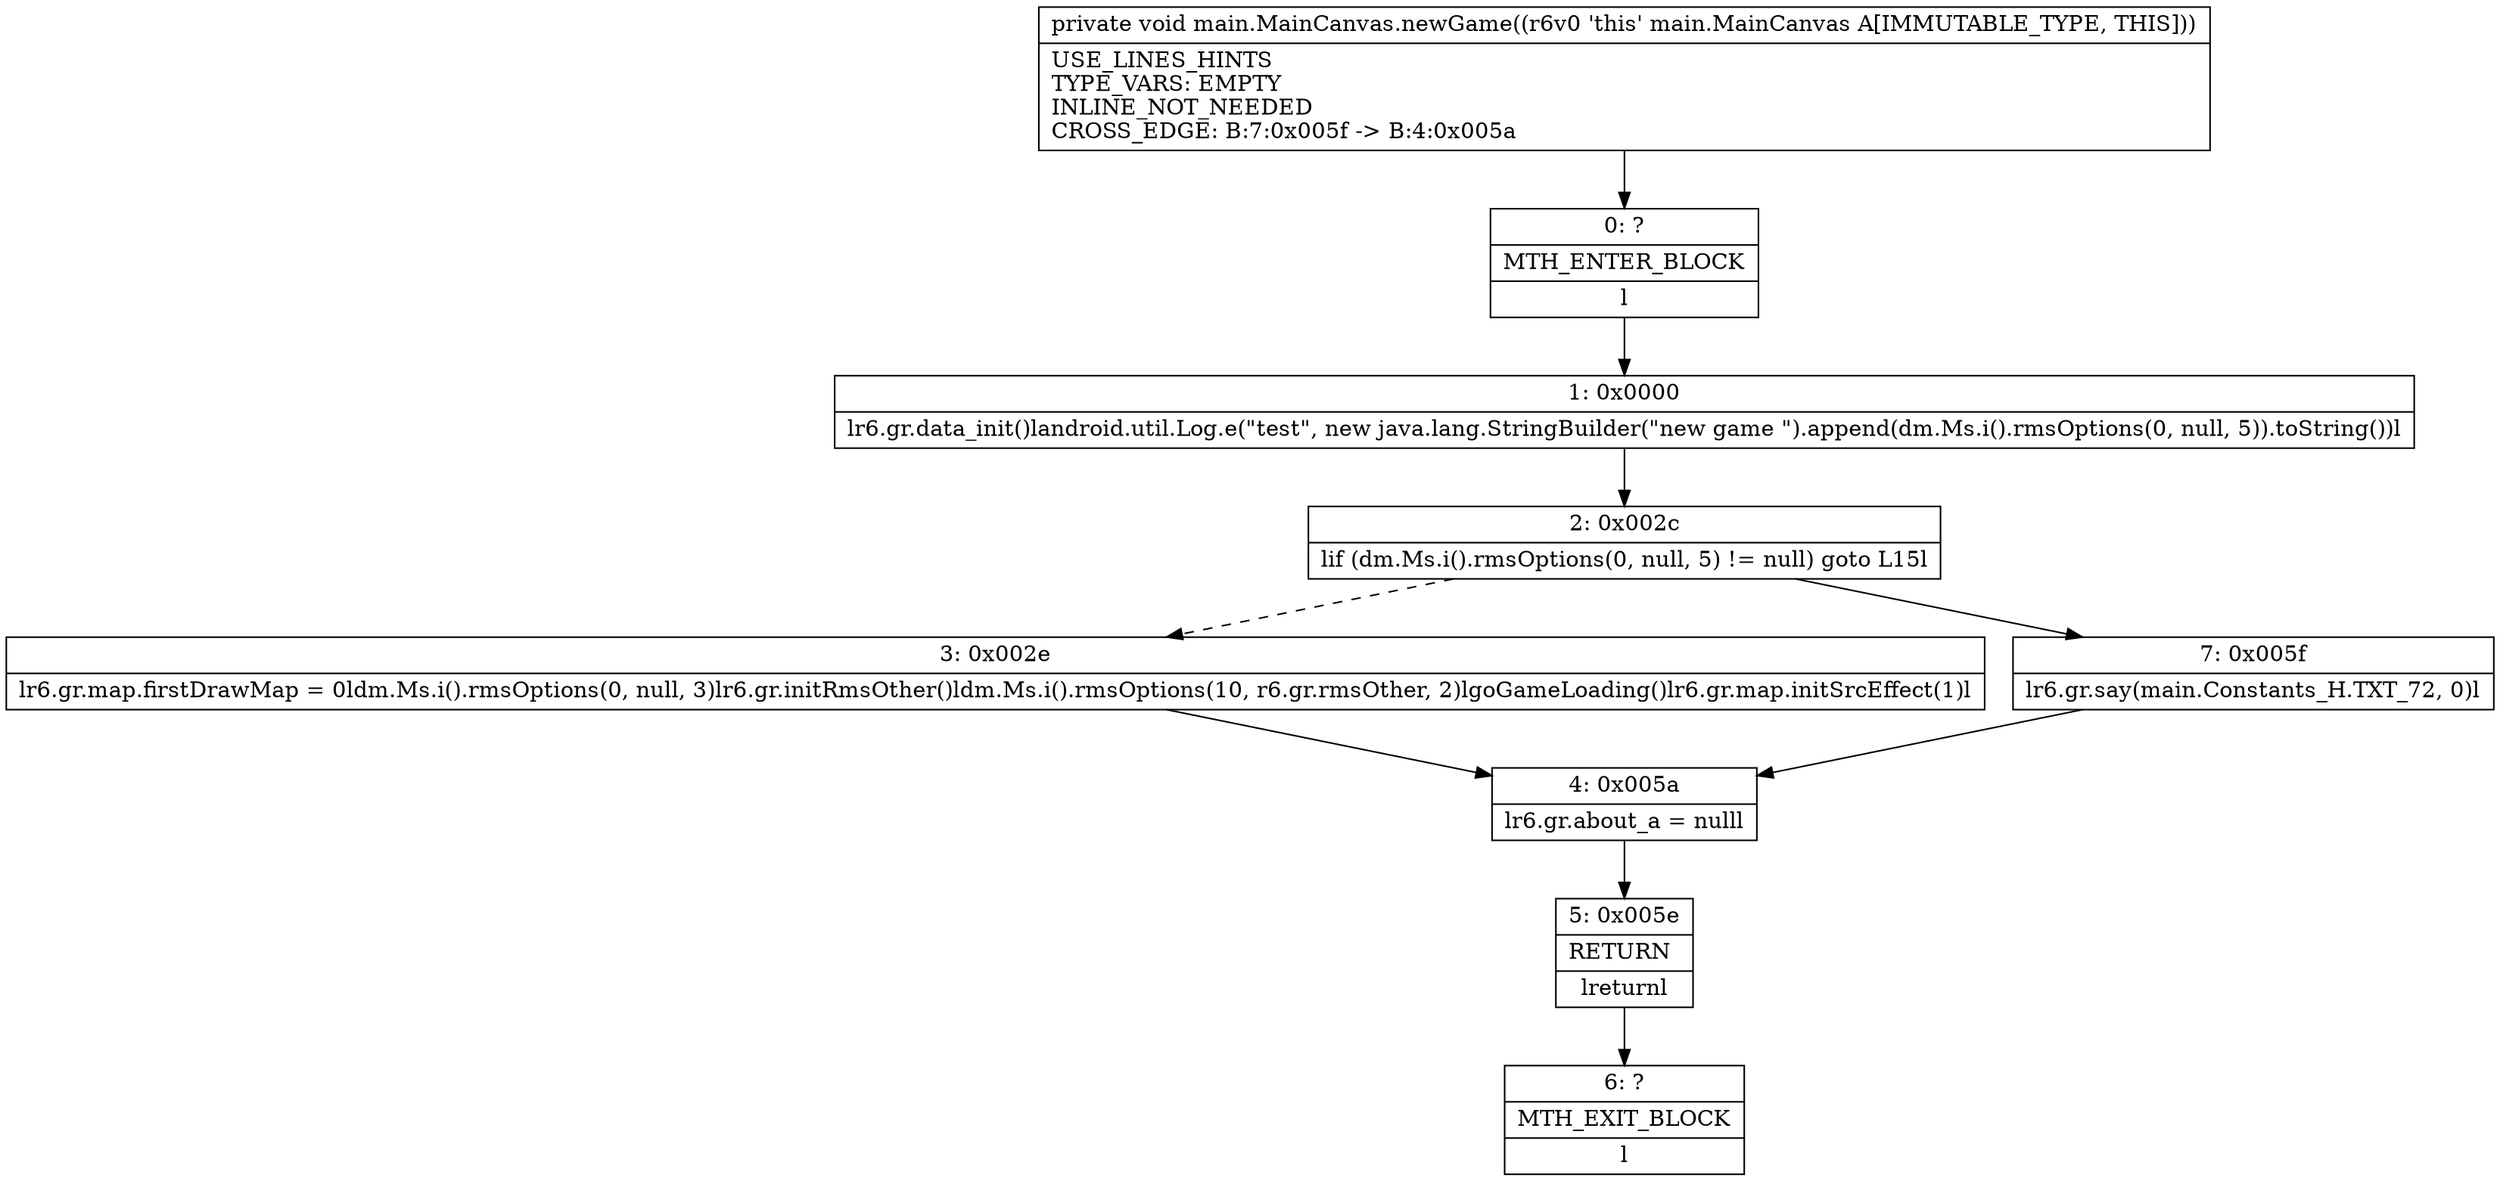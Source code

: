 digraph "CFG formain.MainCanvas.newGame()V" {
Node_0 [shape=record,label="{0\:\ ?|MTH_ENTER_BLOCK\l|l}"];
Node_1 [shape=record,label="{1\:\ 0x0000|lr6.gr.data_init()landroid.util.Log.e(\"test\", new java.lang.StringBuilder(\"new game \").append(dm.Ms.i().rmsOptions(0, null, 5)).toString())l}"];
Node_2 [shape=record,label="{2\:\ 0x002c|lif (dm.Ms.i().rmsOptions(0, null, 5) != null) goto L15l}"];
Node_3 [shape=record,label="{3\:\ 0x002e|lr6.gr.map.firstDrawMap = 0ldm.Ms.i().rmsOptions(0, null, 3)lr6.gr.initRmsOther()ldm.Ms.i().rmsOptions(10, r6.gr.rmsOther, 2)lgoGameLoading()lr6.gr.map.initSrcEffect(1)l}"];
Node_4 [shape=record,label="{4\:\ 0x005a|lr6.gr.about_a = nulll}"];
Node_5 [shape=record,label="{5\:\ 0x005e|RETURN\l|lreturnl}"];
Node_6 [shape=record,label="{6\:\ ?|MTH_EXIT_BLOCK\l|l}"];
Node_7 [shape=record,label="{7\:\ 0x005f|lr6.gr.say(main.Constants_H.TXT_72, 0)l}"];
MethodNode[shape=record,label="{private void main.MainCanvas.newGame((r6v0 'this' main.MainCanvas A[IMMUTABLE_TYPE, THIS]))  | USE_LINES_HINTS\lTYPE_VARS: EMPTY\lINLINE_NOT_NEEDED\lCROSS_EDGE: B:7:0x005f \-\> B:4:0x005a\l}"];
MethodNode -> Node_0;
Node_0 -> Node_1;
Node_1 -> Node_2;
Node_2 -> Node_3[style=dashed];
Node_2 -> Node_7;
Node_3 -> Node_4;
Node_4 -> Node_5;
Node_5 -> Node_6;
Node_7 -> Node_4;
}

